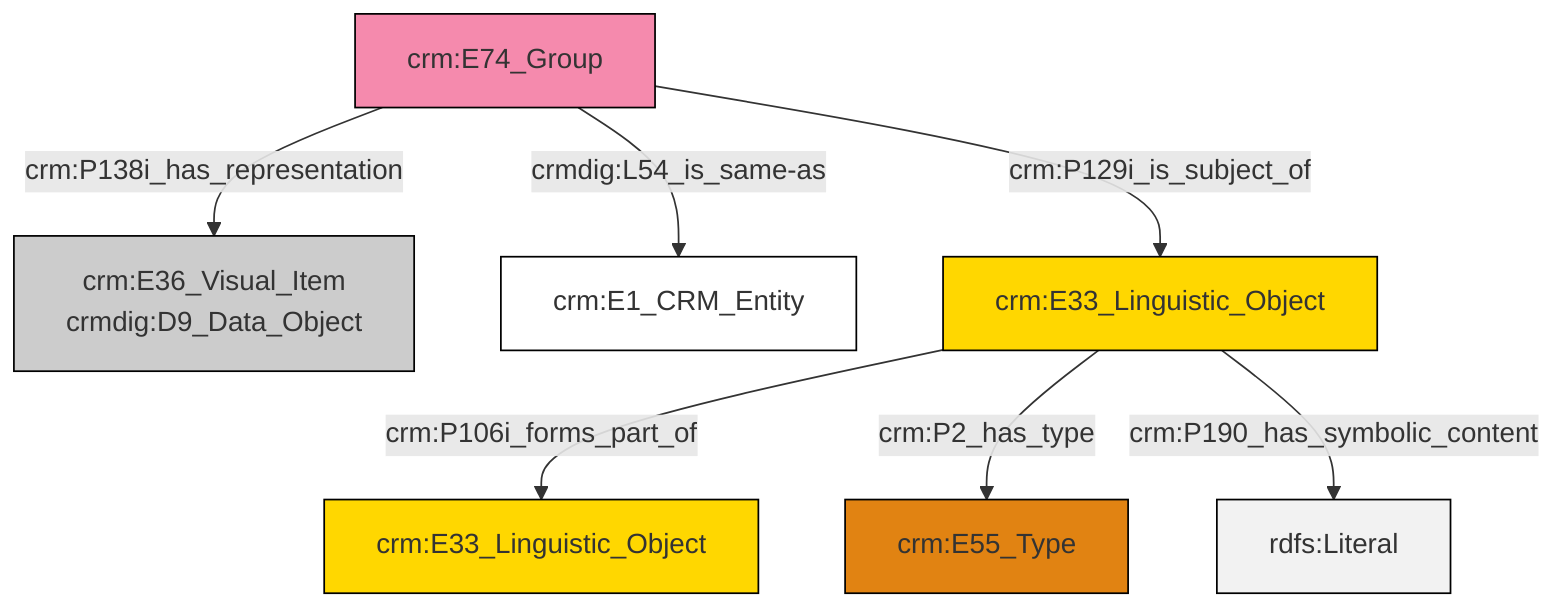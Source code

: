 graph TD
classDef Literal fill:#f2f2f2,stroke:#000000;
classDef CRM_Entity fill:#FFFFFF,stroke:#000000;
classDef Temporal_Entity fill:#00C9E6, stroke:#000000;
classDef Type fill:#E18312, stroke:#000000;
classDef Time-Span fill:#2C9C91, stroke:#000000;
classDef Appellation fill:#FFEB7F, stroke:#000000;
classDef Place fill:#008836, stroke:#000000;
classDef Persistent_Item fill:#B266B2, stroke:#000000;
classDef Conceptual_Object fill:#FFD700, stroke:#000000;
classDef Physical_Thing fill:#D2B48C, stroke:#000000;
classDef Actor fill:#f58aad, stroke:#000000;
classDef PC_Classes fill:#4ce600, stroke:#000000;
classDef Multi fill:#cccccc,stroke:#000000;

0["crm:E74_Group"]:::Actor -->|crm:P138i_has_representation| 1["crm:E36_Visual_Item<br>crmdig:D9_Data_Object"]:::Multi
0["crm:E74_Group"]:::Actor -->|crm:P129i_is_subject_of| 4["crm:E33_Linguistic_Object"]:::Conceptual_Object
0["crm:E74_Group"]:::Actor -->|crmdig:L54_is_same-as| 2["crm:E1_CRM_Entity"]:::CRM_Entity
4["crm:E33_Linguistic_Object"]:::Conceptual_Object -->|crm:P106i_forms_part_of| 8["crm:E33_Linguistic_Object"]:::Conceptual_Object
4["crm:E33_Linguistic_Object"]:::Conceptual_Object -->|crm:P2_has_type| 5["crm:E55_Type"]:::Type
4["crm:E33_Linguistic_Object"]:::Conceptual_Object -->|crm:P190_has_symbolic_content| 13[rdfs:Literal]:::Literal